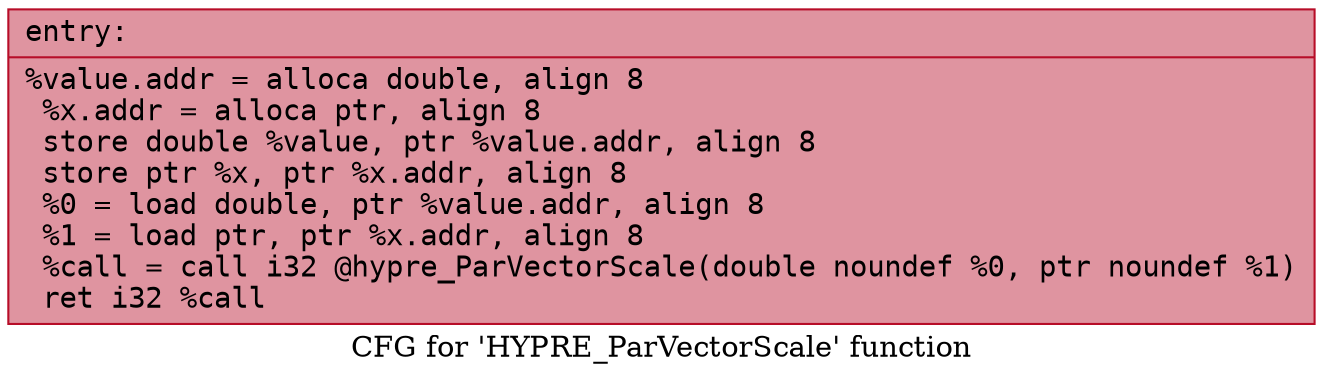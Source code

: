 digraph "CFG for 'HYPRE_ParVectorScale' function" {
	label="CFG for 'HYPRE_ParVectorScale' function";

	Node0x55a672e155a0 [shape=record,color="#b70d28ff", style=filled, fillcolor="#b70d2870" fontname="Courier",label="{entry:\l|  %value.addr = alloca double, align 8\l  %x.addr = alloca ptr, align 8\l  store double %value, ptr %value.addr, align 8\l  store ptr %x, ptr %x.addr, align 8\l  %0 = load double, ptr %value.addr, align 8\l  %1 = load ptr, ptr %x.addr, align 8\l  %call = call i32 @hypre_ParVectorScale(double noundef %0, ptr noundef %1)\l  ret i32 %call\l}"];
}
